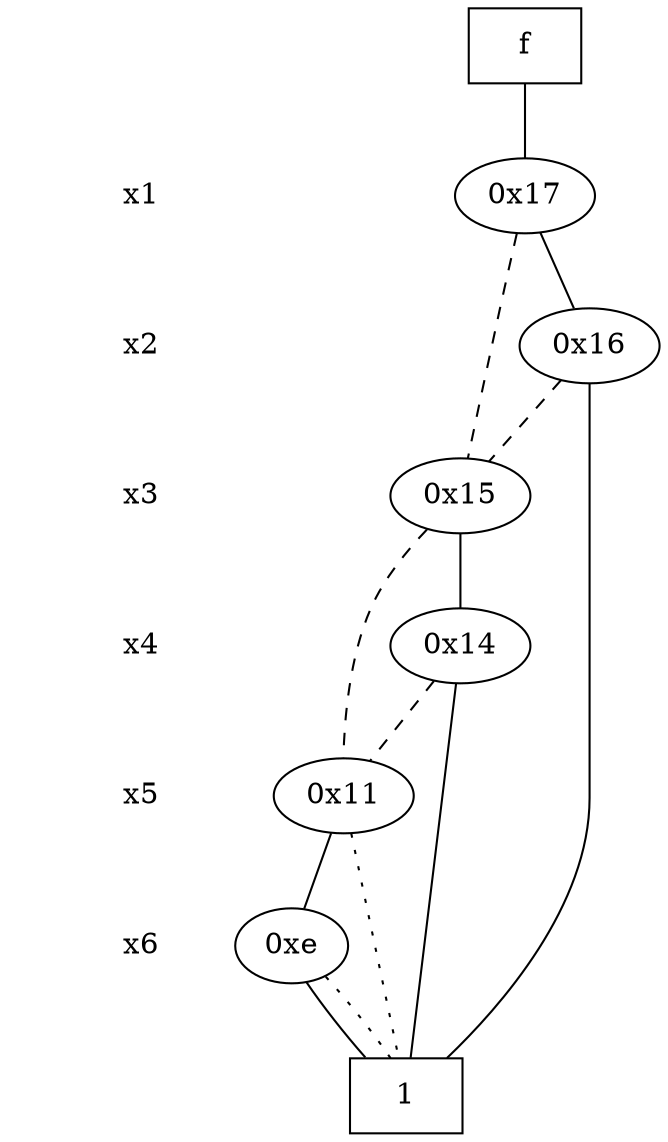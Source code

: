 digraph "DD" {
size = "7.5,10"
center = true;
edge [dir = none];
{ node [shape = plaintext];
  edge [style = invis];
  "CONST NODES" [style = invis];
" x1 " -> " x2 " -> " x3 " -> " x4 " -> " x5 " -> " x6 " -> "CONST NODES"; 
}
{ rank = same; node [shape = box]; edge [style = invis];
"  f  "; }
{ rank = same; " x1 ";
"0x17";
}
{ rank = same; " x2 ";
"0x16";
}
{ rank = same; " x3 ";
"0x15";
}
{ rank = same; " x4 ";
"0x14";
}
{ rank = same; " x5 ";
"0x11";
}
{ rank = same; " x6 ";
"0xe";
}
{ rank = same; "CONST NODES";
{ node [shape = box]; "0x5";
}
}
"  f  " -> "0x17" [style = solid];
"0x17" -> "0x16";
"0x17" -> "0x15" [style = dashed];
"0x16" -> "0x5";
"0x16" -> "0x15" [style = dashed];
"0x15" -> "0x14";
"0x15" -> "0x11" [style = dashed];
"0x14" -> "0x5";
"0x14" -> "0x11" [style = dashed];
"0x11" -> "0xe";
"0x11" -> "0x5" [style = dotted];
"0xe" -> "0x5";
"0xe" -> "0x5" [style = dotted];
"0x5" [label = "1"];
}
